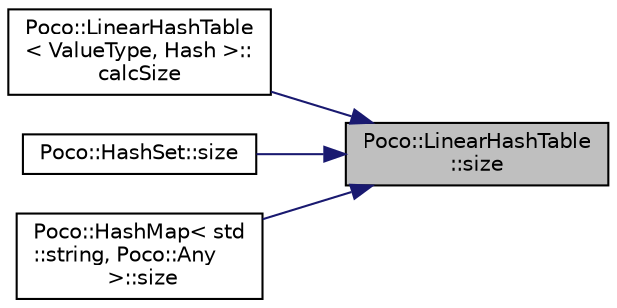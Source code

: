 digraph "Poco::LinearHashTable::size"
{
 // LATEX_PDF_SIZE
  edge [fontname="Helvetica",fontsize="10",labelfontname="Helvetica",labelfontsize="10"];
  node [fontname="Helvetica",fontsize="10",shape=record];
  rankdir="RL";
  Node1 [label="Poco::LinearHashTable\l::size",height=0.2,width=0.4,color="black", fillcolor="grey75", style="filled", fontcolor="black",tooltip="Returns the number of elements in the table."];
  Node1 -> Node2 [dir="back",color="midnightblue",fontsize="10",style="solid",fontname="Helvetica"];
  Node2 [label="Poco::LinearHashTable\l\< ValueType, Hash \>::\lcalcSize",height=0.2,width=0.4,color="black", fillcolor="white", style="filled",URL="$classPoco_1_1LinearHashTable.html#ade674c43f0bcadcc6c3827c7adb0a857",tooltip=" "];
  Node1 -> Node3 [dir="back",color="midnightblue",fontsize="10",style="solid",fontname="Helvetica"];
  Node3 [label="Poco::HashSet::size",height=0.2,width=0.4,color="black", fillcolor="white", style="filled",URL="$classPoco_1_1HashSet.html#a3594903c5fe370e1db18c8b19357e5a2",tooltip="Returns the number of elements in the table."];
  Node1 -> Node4 [dir="back",color="midnightblue",fontsize="10",style="solid",fontname="Helvetica"];
  Node4 [label="Poco::HashMap\< std\l::string, Poco::Any\l \>::size",height=0.2,width=0.4,color="black", fillcolor="white", style="filled",URL="$classPoco_1_1HashMap.html#a4cd1d5b6444412ac98637690a3b0e21c",tooltip=" "];
}
